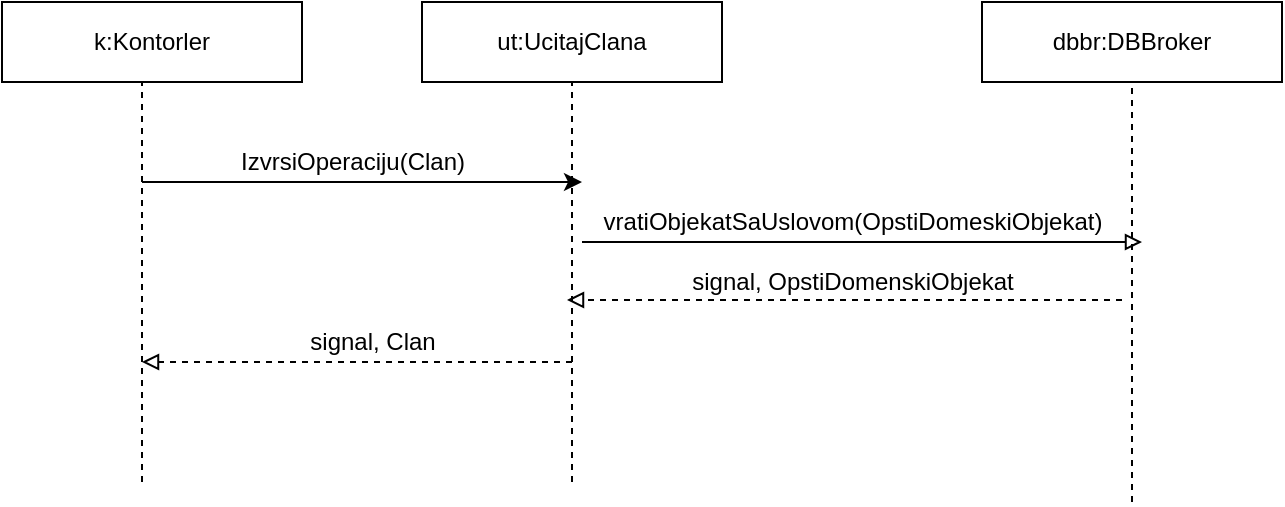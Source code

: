<mxfile version="16.0.3" type="device"><diagram id="Rko2Za8StwnbvboJjhjY" name="Page-1"><mxGraphModel dx="718" dy="555" grid="1" gridSize="10" guides="1" tooltips="1" connect="1" arrows="1" fold="1" page="1" pageScale="1" pageWidth="850" pageHeight="1100" math="0" shadow="0"><root><mxCell id="0"/><mxCell id="1" parent="0"/><mxCell id="Wh7sLxUPq5qgBcga3-nV-1" value="&lt;font style=&quot;font-size: 12px&quot;&gt;k:Kontorler&lt;/font&gt;" style="rounded=0;whiteSpace=wrap;html=1;" parent="1" vertex="1"><mxGeometry x="250" y="240" width="150" height="40" as="geometry"/></mxCell><mxCell id="Wh7sLxUPq5qgBcga3-nV-2" value="" style="endArrow=none;dashed=1;html=1;rounded=0;fontSize=12;" parent="1" edge="1"><mxGeometry width="50" height="50" relative="1" as="geometry"><mxPoint x="320" y="480" as="sourcePoint"/><mxPoint x="320" y="280" as="targetPoint"/><Array as="points"><mxPoint x="320" y="350"/></Array></mxGeometry></mxCell><mxCell id="Wh7sLxUPq5qgBcga3-nV-5" value="ut:UcitajClana" style="rounded=0;whiteSpace=wrap;html=1;" parent="1" vertex="1"><mxGeometry x="460" y="240" width="150" height="40" as="geometry"/></mxCell><mxCell id="Wh7sLxUPq5qgBcga3-nV-6" value="" style="endArrow=none;dashed=1;html=1;rounded=0;fontSize=12;entryX=0.5;entryY=1;entryDx=0;entryDy=0;" parent="1" target="Wh7sLxUPq5qgBcga3-nV-5" edge="1"><mxGeometry width="50" height="50" relative="1" as="geometry"><mxPoint x="535" y="480" as="sourcePoint"/><mxPoint x="590" y="350" as="targetPoint"/></mxGeometry></mxCell><mxCell id="Wh7sLxUPq5qgBcga3-nV-7" value="&lt;font style=&quot;font-size: 12px&quot;&gt;dbbr:DBBroker&lt;/font&gt;" style="rounded=0;whiteSpace=wrap;html=1;" parent="1" vertex="1"><mxGeometry x="740" y="240" width="150" height="40" as="geometry"/></mxCell><mxCell id="Wh7sLxUPq5qgBcga3-nV-8" value="" style="endArrow=none;dashed=1;html=1;rounded=0;fontSize=12;entryX=0.5;entryY=1;entryDx=0;entryDy=0;" parent="1" target="Wh7sLxUPq5qgBcga3-nV-7" edge="1"><mxGeometry width="50" height="50" relative="1" as="geometry"><mxPoint x="815" y="490" as="sourcePoint"/><mxPoint x="870" y="360" as="targetPoint"/></mxGeometry></mxCell><mxCell id="Wh7sLxUPq5qgBcga3-nV-9" value="" style="endArrow=classic;html=1;rounded=0;fontSize=12;" parent="1" edge="1"><mxGeometry width="50" height="50" relative="1" as="geometry"><mxPoint x="320" y="330" as="sourcePoint"/><mxPoint x="540" y="330" as="targetPoint"/></mxGeometry></mxCell><mxCell id="Wh7sLxUPq5qgBcga3-nV-10" value="IzvrsiOperaciju(Clan)" style="text;html=1;align=center;verticalAlign=middle;resizable=0;points=[];autosize=1;strokeColor=none;fillColor=none;fontSize=12;" parent="1" vertex="1"><mxGeometry x="360" y="310" width="130" height="20" as="geometry"/></mxCell><mxCell id="Wh7sLxUPq5qgBcga3-nV-21" value="" style="endArrow=block;html=1;rounded=0;fontSize=12;endFill=0;" parent="1" edge="1"><mxGeometry width="50" height="50" relative="1" as="geometry"><mxPoint x="540" y="360" as="sourcePoint"/><mxPoint x="820" y="360" as="targetPoint"/></mxGeometry></mxCell><mxCell id="Wh7sLxUPq5qgBcga3-nV-22" value="vratiObjekatSaUslovom(OpstiDomeskiObjekat)" style="text;html=1;align=center;verticalAlign=middle;resizable=0;points=[];autosize=1;strokeColor=none;fillColor=none;fontSize=12;" parent="1" vertex="1"><mxGeometry x="545" y="340" width="260" height="20" as="geometry"/></mxCell><mxCell id="Wh7sLxUPq5qgBcga3-nV-23" value="" style="endArrow=block;html=1;rounded=0;fontSize=12;dashed=1;endFill=0;" parent="1" edge="1"><mxGeometry width="50" height="50" relative="1" as="geometry"><mxPoint x="810" y="389" as="sourcePoint"/><mxPoint x="532.5" y="389" as="targetPoint"/></mxGeometry></mxCell><mxCell id="Wh7sLxUPq5qgBcga3-nV-24" value="signal, OpstiDomenskiObjekat" style="text;html=1;align=center;verticalAlign=middle;resizable=0;points=[];autosize=1;strokeColor=none;fillColor=none;fontSize=12;" parent="1" vertex="1"><mxGeometry x="585" y="370" width="180" height="20" as="geometry"/></mxCell><mxCell id="Wh7sLxUPq5qgBcga3-nV-26" value="" style="endArrow=block;html=1;rounded=0;fontSize=12;dashed=1;endFill=0;" parent="1" edge="1"><mxGeometry width="50" height="50" relative="1" as="geometry"><mxPoint x="535" y="420" as="sourcePoint"/><mxPoint x="320" y="420" as="targetPoint"/></mxGeometry></mxCell><mxCell id="Wh7sLxUPq5qgBcga3-nV-27" value="signal, Clan" style="text;html=1;align=center;verticalAlign=middle;resizable=0;points=[];autosize=1;strokeColor=none;fillColor=none;fontSize=12;" parent="1" vertex="1"><mxGeometry x="395" y="400" width="80" height="20" as="geometry"/></mxCell></root></mxGraphModel></diagram></mxfile>